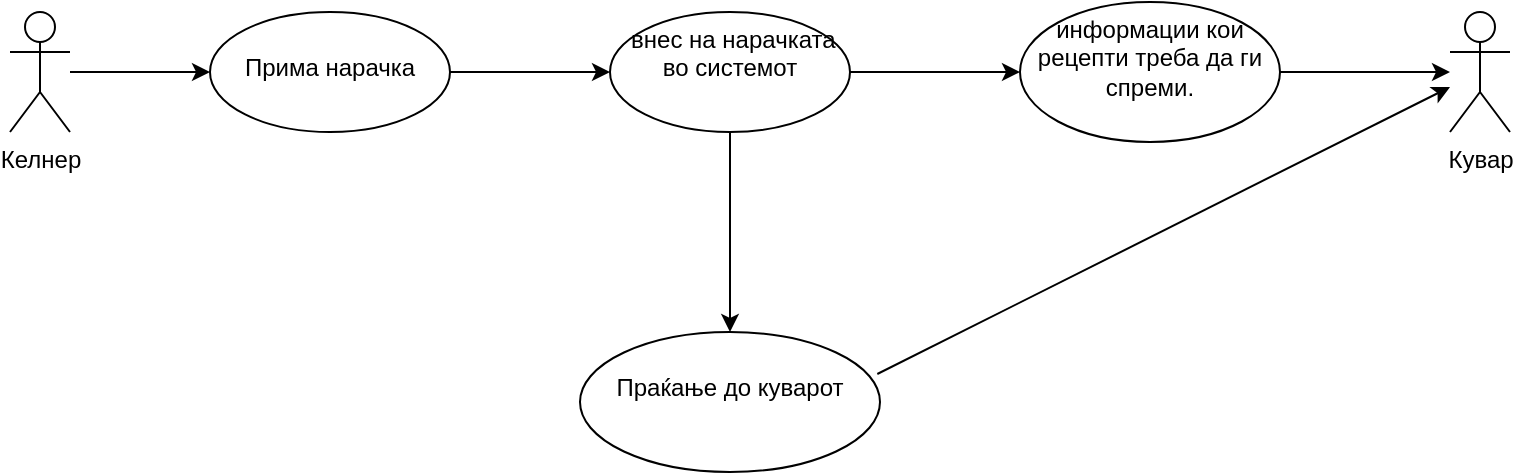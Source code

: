 <mxfile version="15.7.0" type="github">
  <diagram id="eu44TbCLcbkOOfFLqBpK" name="Page-1">
    <mxGraphModel dx="1038" dy="547" grid="1" gridSize="10" guides="1" tooltips="1" connect="1" arrows="1" fold="1" page="1" pageScale="1" pageWidth="1200" pageHeight="1600" math="0" shadow="0">
      <root>
        <mxCell id="0" />
        <mxCell id="1" parent="0" />
        <mxCell id="krQhxxFaDjVkDDATpqEx-3" value="" style="edgeStyle=orthogonalEdgeStyle;rounded=0;orthogonalLoop=1;jettySize=auto;html=1;" edge="1" parent="1" source="krQhxxFaDjVkDDATpqEx-1" target="krQhxxFaDjVkDDATpqEx-2">
          <mxGeometry relative="1" as="geometry" />
        </mxCell>
        <mxCell id="krQhxxFaDjVkDDATpqEx-1" value="Келнер" style="shape=umlActor;verticalLabelPosition=bottom;verticalAlign=top;html=1;outlineConnect=0;" vertex="1" parent="1">
          <mxGeometry x="30" y="30" width="30" height="60" as="geometry" />
        </mxCell>
        <mxCell id="krQhxxFaDjVkDDATpqEx-5" value="" style="edgeStyle=orthogonalEdgeStyle;rounded=0;orthogonalLoop=1;jettySize=auto;html=1;" edge="1" parent="1" source="krQhxxFaDjVkDDATpqEx-2" target="krQhxxFaDjVkDDATpqEx-4">
          <mxGeometry relative="1" as="geometry" />
        </mxCell>
        <mxCell id="krQhxxFaDjVkDDATpqEx-2" value="&lt;br&gt;Прима нарачка" style="ellipse;whiteSpace=wrap;html=1;verticalAlign=top;" vertex="1" parent="1">
          <mxGeometry x="130" y="30" width="120" height="60" as="geometry" />
        </mxCell>
        <mxCell id="krQhxxFaDjVkDDATpqEx-7" value="" style="edgeStyle=orthogonalEdgeStyle;rounded=0;orthogonalLoop=1;jettySize=auto;html=1;" edge="1" parent="1" source="krQhxxFaDjVkDDATpqEx-4" target="krQhxxFaDjVkDDATpqEx-6">
          <mxGeometry relative="1" as="geometry" />
        </mxCell>
        <mxCell id="krQhxxFaDjVkDDATpqEx-9" value="" style="edgeStyle=orthogonalEdgeStyle;rounded=0;orthogonalLoop=1;jettySize=auto;html=1;" edge="1" parent="1" source="krQhxxFaDjVkDDATpqEx-4" target="krQhxxFaDjVkDDATpqEx-8">
          <mxGeometry relative="1" as="geometry" />
        </mxCell>
        <mxCell id="krQhxxFaDjVkDDATpqEx-4" value="&amp;nbsp;внес на нарачката во системот&lt;br&gt;" style="ellipse;whiteSpace=wrap;html=1;verticalAlign=top;" vertex="1" parent="1">
          <mxGeometry x="330" y="30" width="120" height="60" as="geometry" />
        </mxCell>
        <mxCell id="krQhxxFaDjVkDDATpqEx-6" value="&lt;br&gt;Праќање до куварот" style="ellipse;whiteSpace=wrap;html=1;verticalAlign=top;" vertex="1" parent="1">
          <mxGeometry x="315" y="190" width="150" height="70" as="geometry" />
        </mxCell>
        <mxCell id="krQhxxFaDjVkDDATpqEx-11" value="" style="edgeStyle=orthogonalEdgeStyle;rounded=0;orthogonalLoop=1;jettySize=auto;html=1;" edge="1" parent="1" source="krQhxxFaDjVkDDATpqEx-8" target="krQhxxFaDjVkDDATpqEx-10">
          <mxGeometry relative="1" as="geometry" />
        </mxCell>
        <mxCell id="krQhxxFaDjVkDDATpqEx-8" value="информации кои рецепти треба да ги спреми.&lt;br&gt;" style="ellipse;whiteSpace=wrap;html=1;verticalAlign=top;" vertex="1" parent="1">
          <mxGeometry x="535" y="25" width="130" height="70" as="geometry" />
        </mxCell>
        <mxCell id="krQhxxFaDjVkDDATpqEx-10" value="Кувар" style="shape=umlActor;verticalLabelPosition=bottom;verticalAlign=top;html=1;outlineConnect=0;" vertex="1" parent="1">
          <mxGeometry x="750" y="30" width="30" height="60" as="geometry" />
        </mxCell>
        <mxCell id="krQhxxFaDjVkDDATpqEx-13" value="" style="endArrow=classic;html=1;rounded=0;exitX=0.991;exitY=0.3;exitDx=0;exitDy=0;exitPerimeter=0;" edge="1" parent="1" source="krQhxxFaDjVkDDATpqEx-6" target="krQhxxFaDjVkDDATpqEx-10">
          <mxGeometry width="50" height="50" relative="1" as="geometry">
            <mxPoint x="490" y="210" as="sourcePoint" />
            <mxPoint x="670" y="110" as="targetPoint" />
          </mxGeometry>
        </mxCell>
      </root>
    </mxGraphModel>
  </diagram>
</mxfile>
